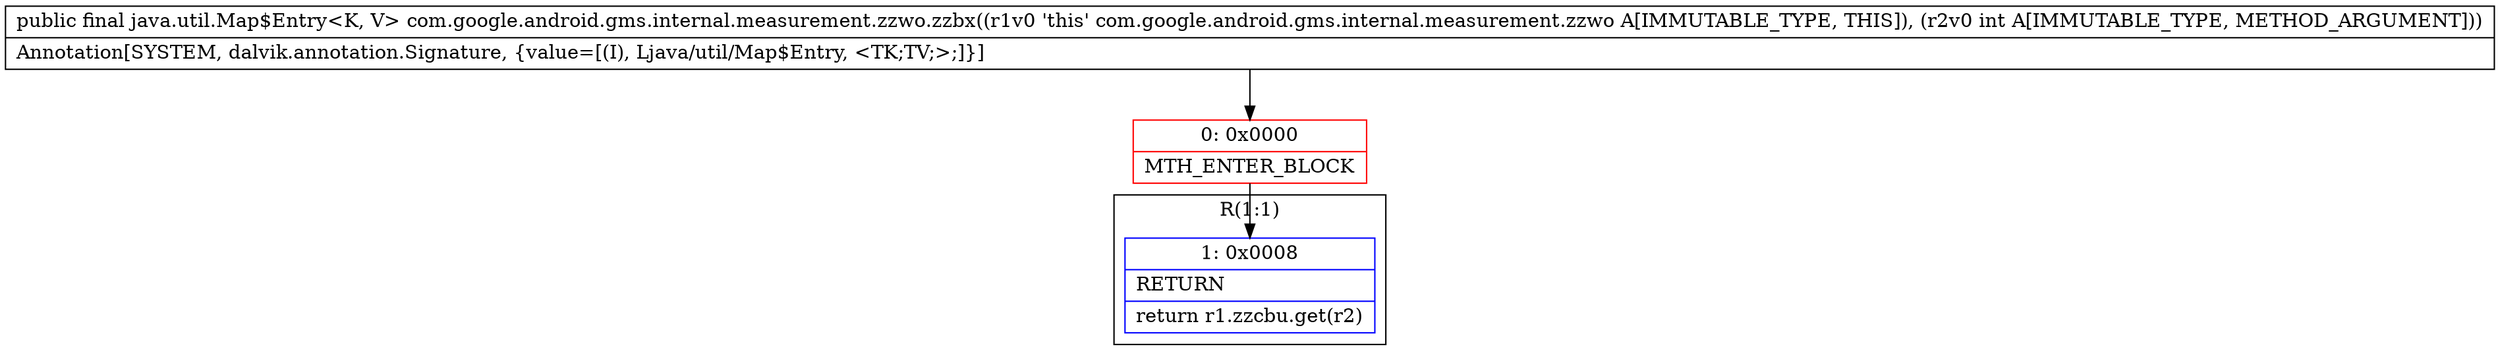 digraph "CFG forcom.google.android.gms.internal.measurement.zzwo.zzbx(I)Ljava\/util\/Map$Entry;" {
subgraph cluster_Region_549200919 {
label = "R(1:1)";
node [shape=record,color=blue];
Node_1 [shape=record,label="{1\:\ 0x0008|RETURN\l|return r1.zzcbu.get(r2)\l}"];
}
Node_0 [shape=record,color=red,label="{0\:\ 0x0000|MTH_ENTER_BLOCK\l}"];
MethodNode[shape=record,label="{public final java.util.Map$Entry\<K, V\> com.google.android.gms.internal.measurement.zzwo.zzbx((r1v0 'this' com.google.android.gms.internal.measurement.zzwo A[IMMUTABLE_TYPE, THIS]), (r2v0 int A[IMMUTABLE_TYPE, METHOD_ARGUMENT]))  | Annotation[SYSTEM, dalvik.annotation.Signature, \{value=[(I), Ljava\/util\/Map$Entry, \<TK;TV;\>;]\}]\l}"];
MethodNode -> Node_0;
Node_0 -> Node_1;
}

